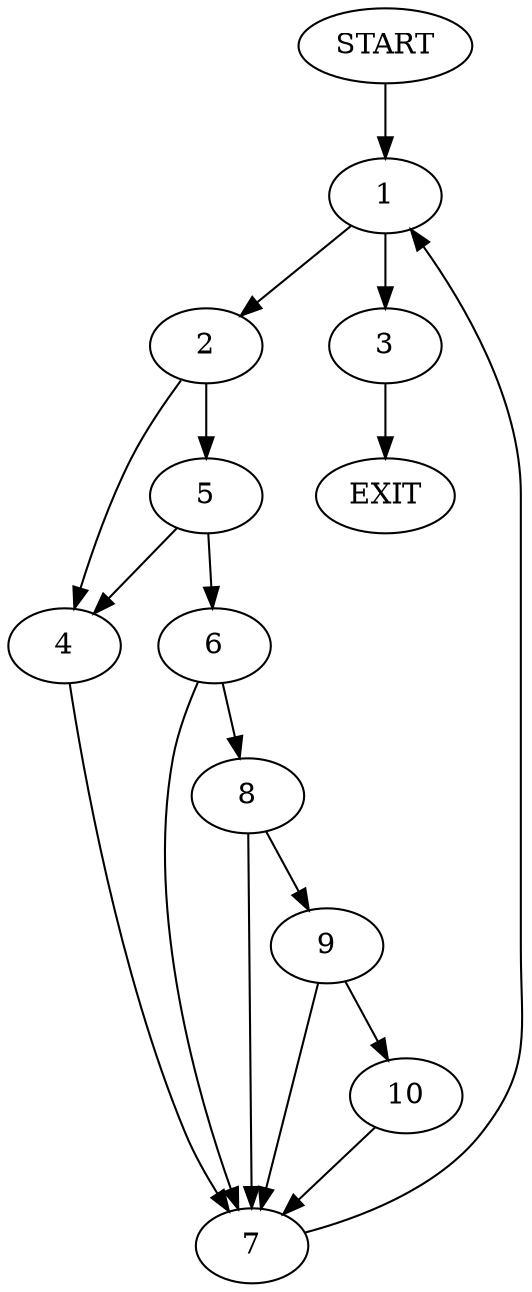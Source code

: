 digraph {
0 [label="START"]
11 [label="EXIT"]
0 -> 1
1 -> 2
1 -> 3
2 -> 4
2 -> 5
3 -> 11
5 -> 6
5 -> 4
4 -> 7
6 -> 7
6 -> 8
7 -> 1
8 -> 9
8 -> 7
9 -> 10
9 -> 7
10 -> 7
}
